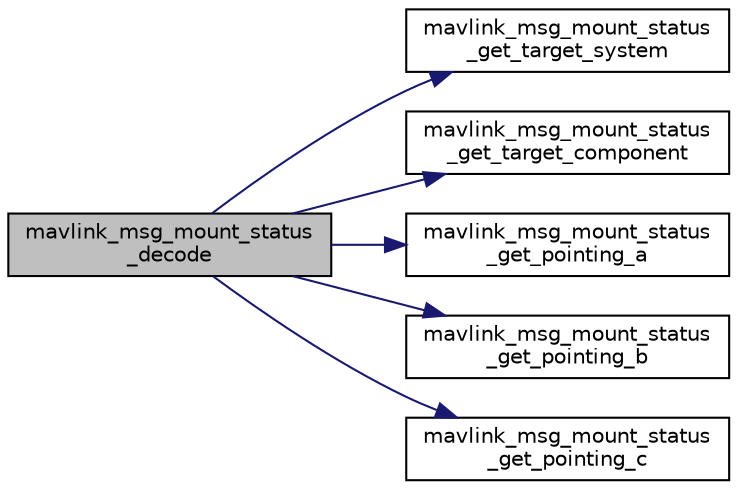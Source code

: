 digraph "mavlink_msg_mount_status_decode"
{
 // INTERACTIVE_SVG=YES
  edge [fontname="Helvetica",fontsize="10",labelfontname="Helvetica",labelfontsize="10"];
  node [fontname="Helvetica",fontsize="10",shape=record];
  rankdir="LR";
  Node1 [label="mavlink_msg_mount_status\l_decode",height=0.2,width=0.4,color="black", fillcolor="grey75", style="filled" fontcolor="black"];
  Node1 -> Node2 [color="midnightblue",fontsize="10",style="solid",fontname="Helvetica"];
  Node2 [label="mavlink_msg_mount_status\l_get_target_system",height=0.2,width=0.4,color="black", fillcolor="white", style="filled",URL="$v0_89_2ardupilotmega_2mavlink__msg__mount__status_8h.html#a85282abbaba15b47dbf903cd1d7ed44f",tooltip="Send a mount_status message. "];
  Node1 -> Node3 [color="midnightblue",fontsize="10",style="solid",fontname="Helvetica"];
  Node3 [label="mavlink_msg_mount_status\l_get_target_component",height=0.2,width=0.4,color="black", fillcolor="white", style="filled",URL="$v0_89_2ardupilotmega_2mavlink__msg__mount__status_8h.html#ac7f9afc7a1e27509403454bb0ec7b826",tooltip="Get field target_component from mount_status message. "];
  Node1 -> Node4 [color="midnightblue",fontsize="10",style="solid",fontname="Helvetica"];
  Node4 [label="mavlink_msg_mount_status\l_get_pointing_a",height=0.2,width=0.4,color="black", fillcolor="white", style="filled",URL="$v0_89_2ardupilotmega_2mavlink__msg__mount__status_8h.html#aa1d073bafe82b35ffafeaaa7ea87c9b0",tooltip="Get field pointing_a from mount_status message. "];
  Node1 -> Node5 [color="midnightblue",fontsize="10",style="solid",fontname="Helvetica"];
  Node5 [label="mavlink_msg_mount_status\l_get_pointing_b",height=0.2,width=0.4,color="black", fillcolor="white", style="filled",URL="$v0_89_2ardupilotmega_2mavlink__msg__mount__status_8h.html#a6fa6858929b789bb91fea9b6958a66e6",tooltip="Get field pointing_b from mount_status message. "];
  Node1 -> Node6 [color="midnightblue",fontsize="10",style="solid",fontname="Helvetica"];
  Node6 [label="mavlink_msg_mount_status\l_get_pointing_c",height=0.2,width=0.4,color="black", fillcolor="white", style="filled",URL="$v0_89_2ardupilotmega_2mavlink__msg__mount__status_8h.html#a0afe888e5e921588342eb7e19816ce67",tooltip="Get field pointing_c from mount_status message. "];
}
